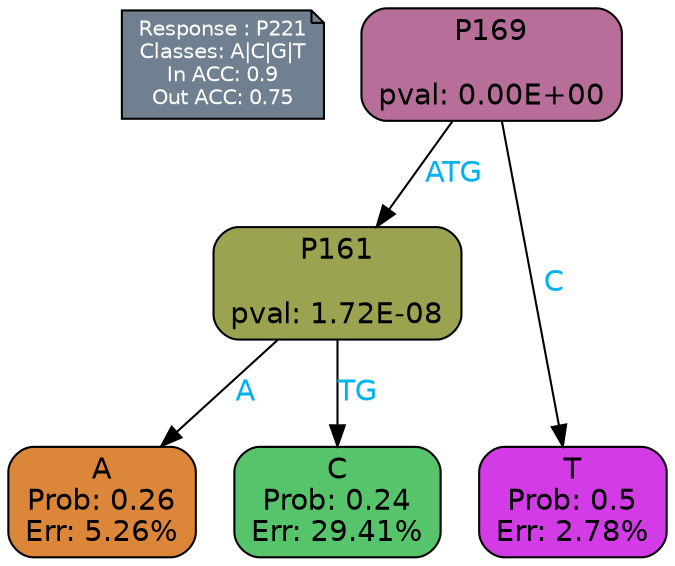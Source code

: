 digraph Tree {
node [shape=box, style="filled, rounded", color="black", fontname=helvetica] ;
graph [ranksep=equally, splines=polylines, bgcolor=transparent, dpi=600] ;
edge [fontname=helvetica] ;
LEGEND [label="Response : P221
Classes: A|C|G|T
In ACC: 0.9
Out ACC: 0.75
",shape=note,align=left,style=filled,fillcolor="slategray",fontcolor="white",fontsize=10];1 [label="P169

pval: 0.00E+00", fillcolor="#b76f9a"] ;
2 [label="P161

pval: 1.72E-08", fillcolor="#9ca350"] ;
3 [label="A
Prob: 0.26
Err: 5.26%", fillcolor="#dc8639"] ;
4 [label="C
Prob: 0.24
Err: 29.41%", fillcolor="#55c46b"] ;
5 [label="T
Prob: 0.5
Err: 2.78%", fillcolor="#d23be5"] ;
1 -> 2 [label="ATG",fontcolor=deepskyblue2] ;
1 -> 5 [label="C",fontcolor=deepskyblue2] ;
2 -> 3 [label="A",fontcolor=deepskyblue2] ;
2 -> 4 [label="TG",fontcolor=deepskyblue2] ;
{rank = same; 3;4;5;}{rank = same; LEGEND;1;}}